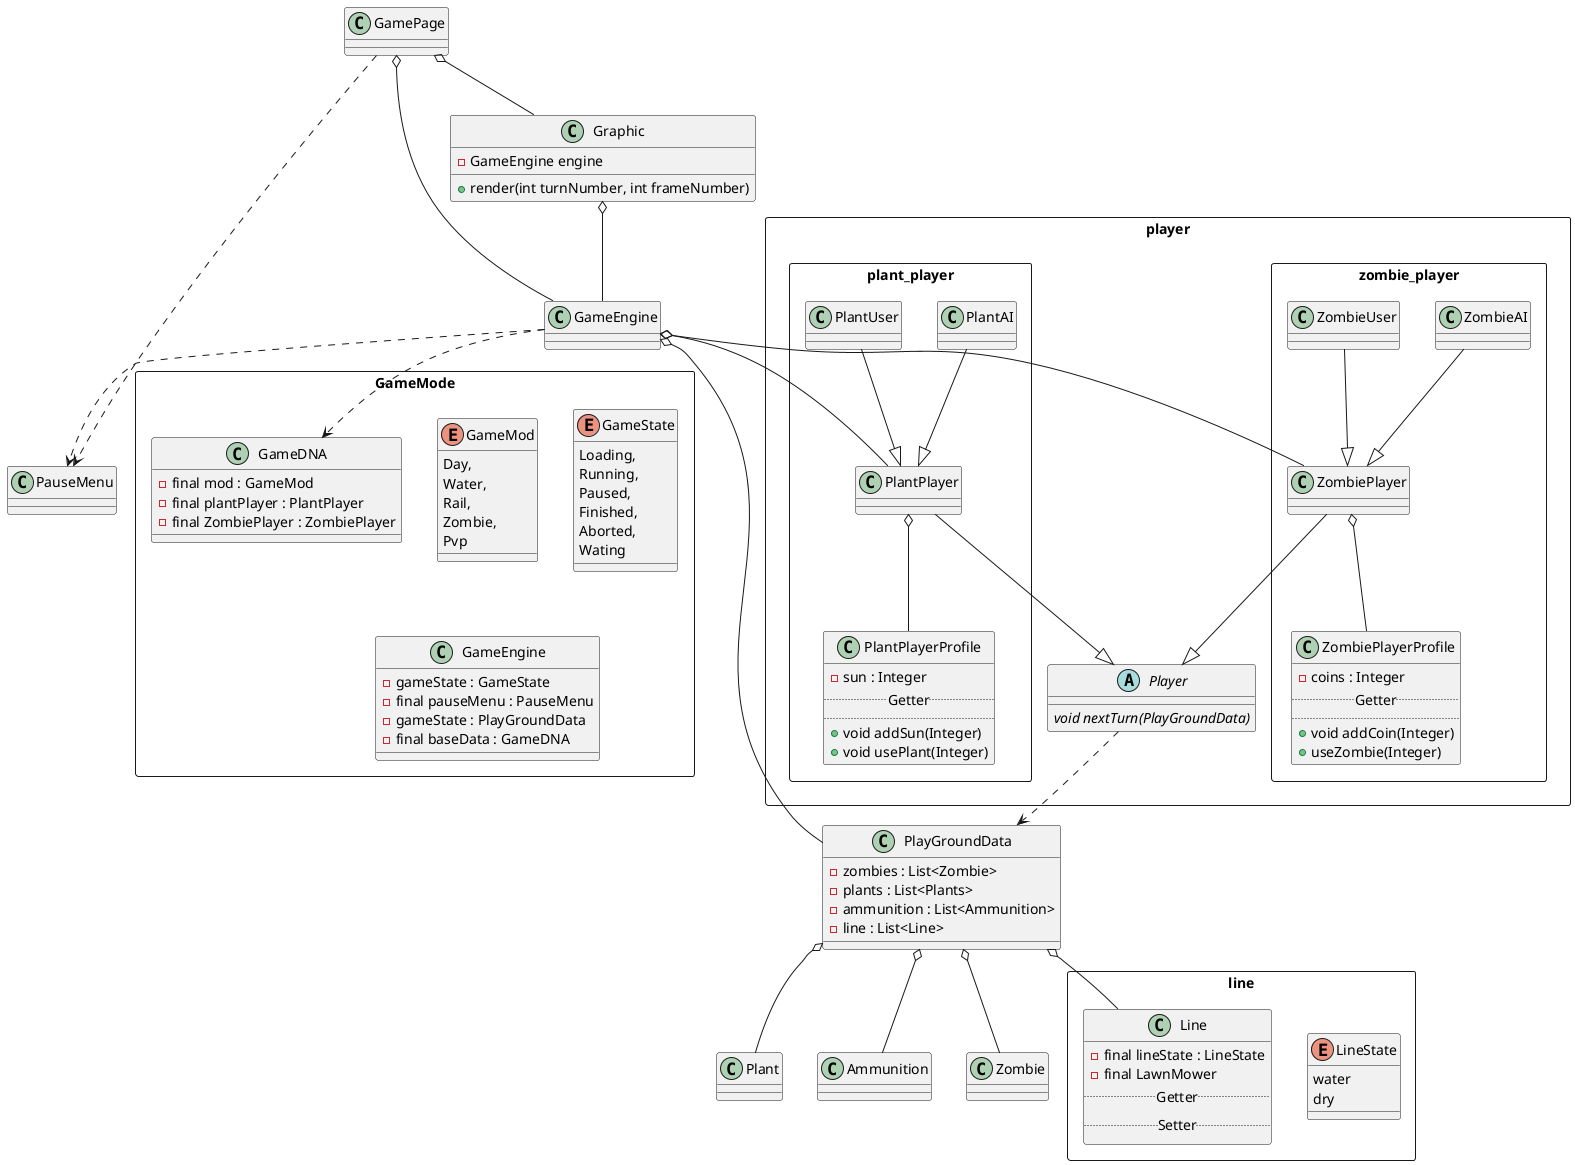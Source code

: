 @startuml

class GamePage {

}

GamePage o-- GameEngine

class Graphic {
  -GameEngine engine
  +render(int turnNumber, int frameNumber)
}

GamePage o-- Graphic
Graphic o-- GameEngine
GamePage ..> PauseMenu

package GameMode <<Rectangle>> {

  enum GameMod {
    Day,
    Water,
    Rail,
    Zombie,
    Pvp
  }

  enum GameState {
     Loading,
     Running,
     Paused,
     Finished,
     Aborted,
     Wating 
  }

  class GameDNA {
    - final mod : GameMod
    - final plantPlayer : PlantPlayer
    - final ZombiePlayer : ZombiePlayer
  }

  class GameEngine {
    - gameState : GameState
    - final pauseMenu : PauseMenu
    - gameState : PlayGroundData
    - final baseData : GameDNA
  }

}

class PlayGroundData {
  - zombies : List<Zombie>
  - plants : List<Plants>
  - ammunition : List<Ammunition>
  - line : List<Line>
}

class PauseMenu {

}

package line <<Rectangle>> {

  enum LineState {
    water
    dry
  }

  class Line {
      - final lineState : LineState
      - final LawnMower
      ..Getter..
      ..Setter..
  }

}

package player <<Rectangle>> {

  abstract class Player {
    {abstract} void nextTurn(PlayGroundData)
  }

  package zombie_player <<Rectangle>> {

    class ZombiePlayer {

    }

    class ZombieAI {

    }

    class ZombieUser {

    }

    class ZombiePlayerProfile {
        - coins : Integer
        ..Getter..
        ..
        + void addCoin(Integer)
        + useZombie(Integer)
    }

  }


  package plant_player <<Rectangle>> {
    class PlantPlayer {

    }

    class PlantAI {

    }

    class PlantUser {

    }

    class PlantPlayerProfile {
        - sun : Integer
        ..Getter..
        ..
        + void addSun(Integer)
        + void usePlant(Integer)
    }

  }

}

ZombiePlayer o-- ZombiePlayerProfile
ZombiePlayer --|> Player
ZombieAI --|> ZombiePlayer
ZombieUser --|> ZombiePlayer

GameEngine ..> GameDNA
GameEngine o-- PlayGroundData
GameEngine ..> PauseMenu
GameEngine o-- ZombiePlayer
GameEngine o-- PlantPlayer

PlantPlayer o-- PlantPlayerProfile
PlantPlayer --|> Player
PlantAI --|> PlantPlayer
PlantUser --|> PlantPlayer

PlayGroundData o-- Line
PlayGroundData o-- Zombie
PlayGroundData o-- Plant
PlayGroundData o-- Ammunition


Player ..> PlayGroundData

@enduml

